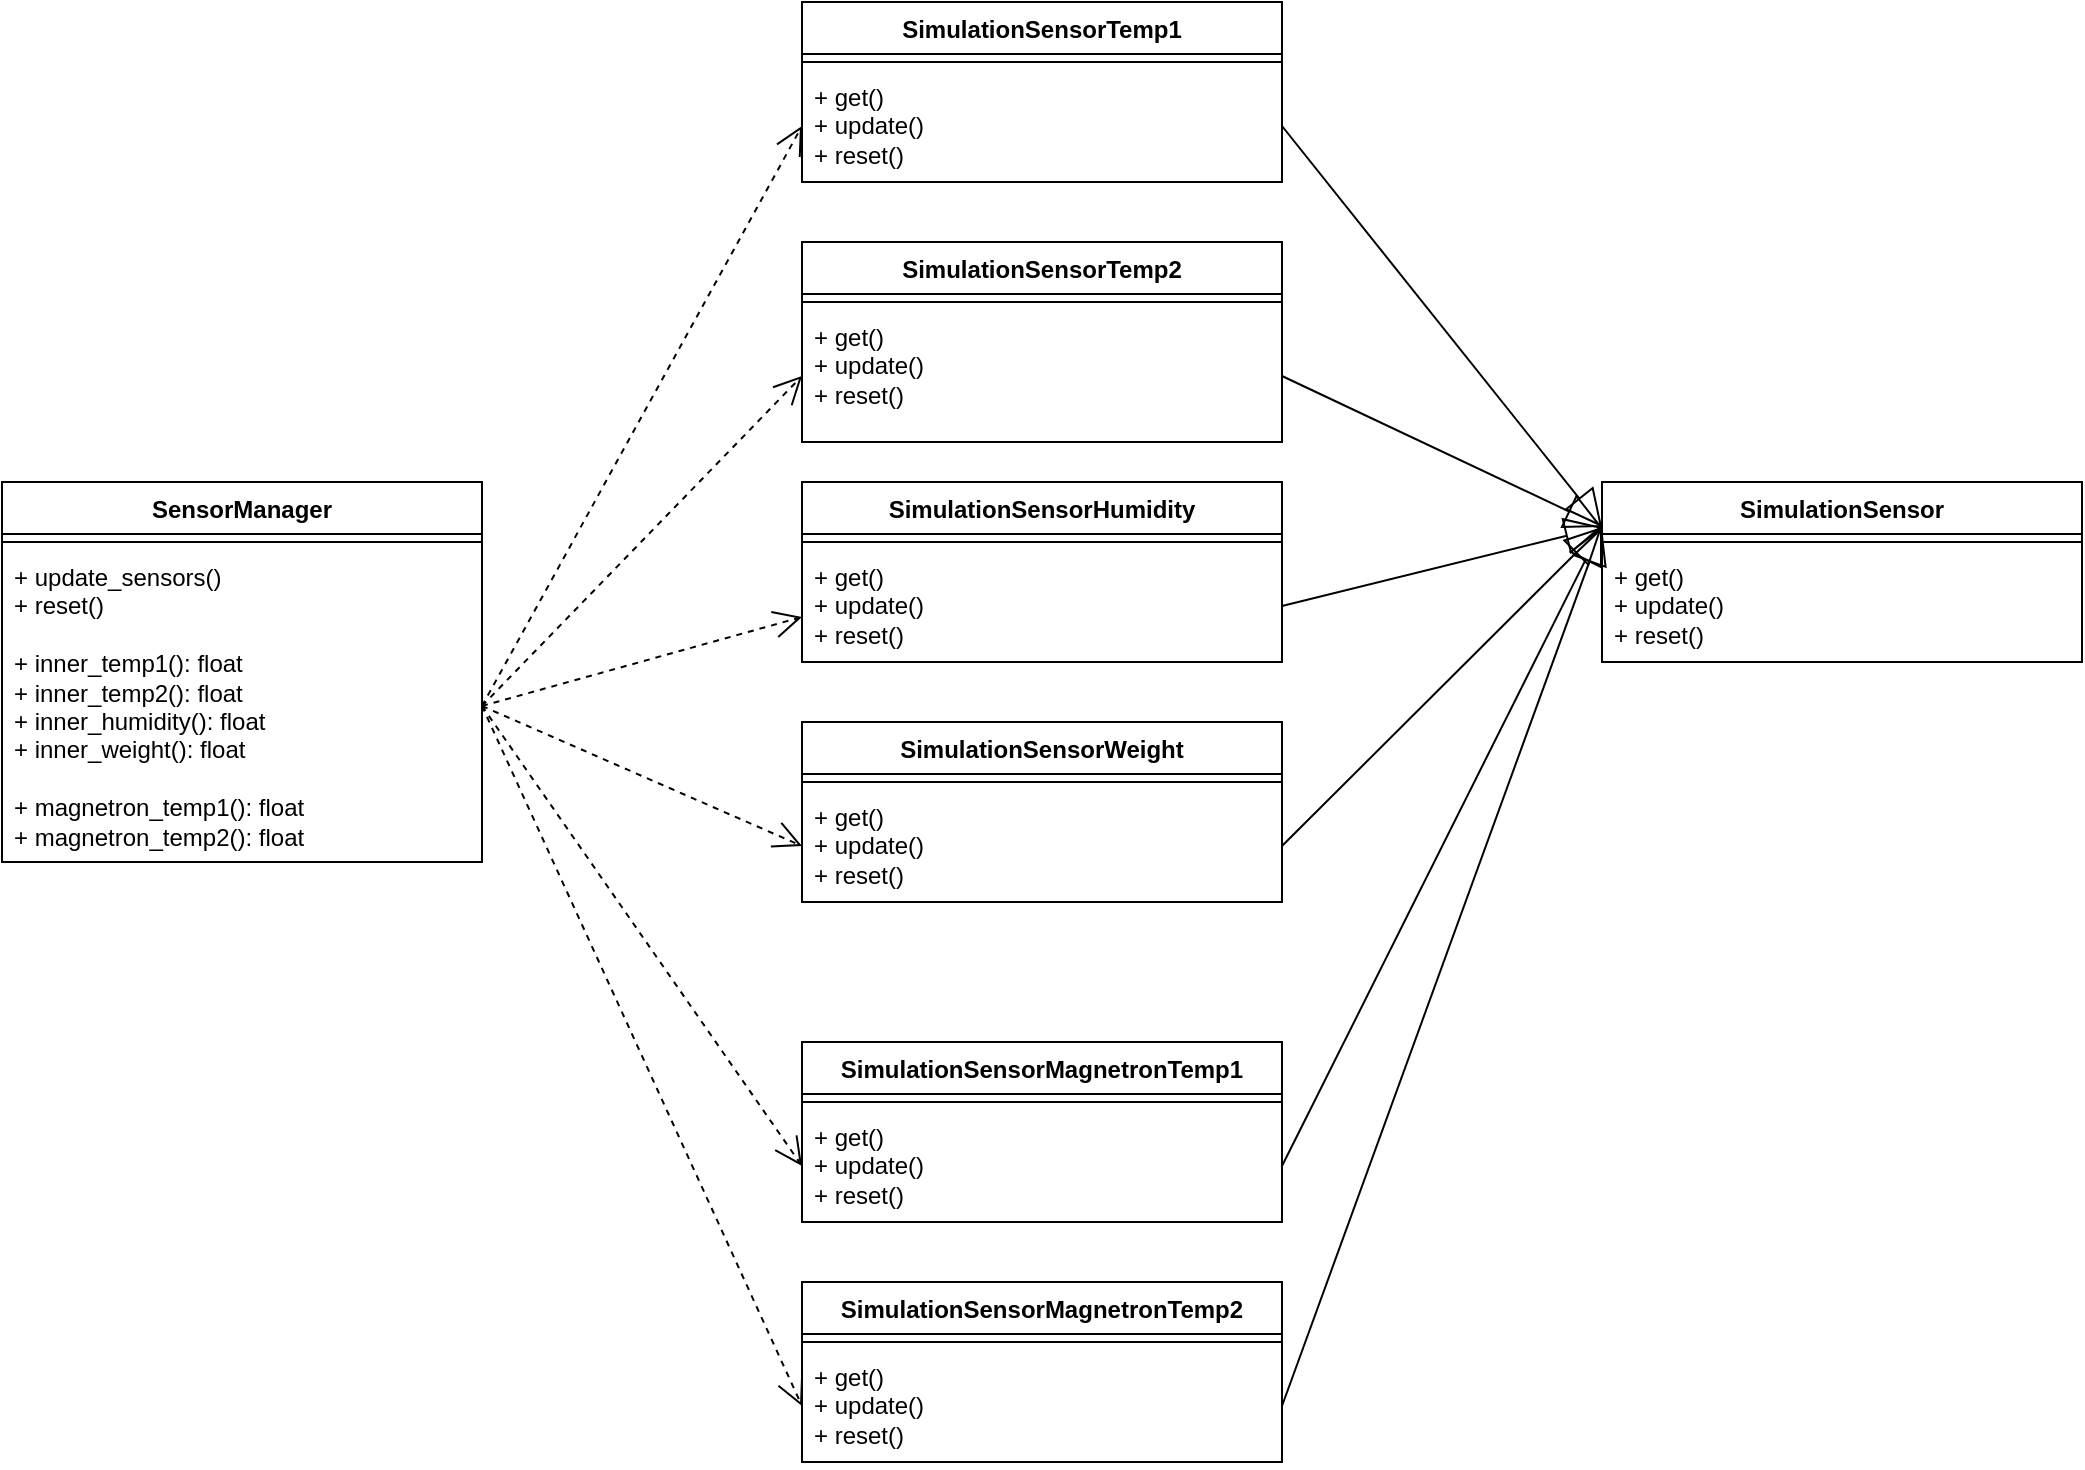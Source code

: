 <mxfile version="27.1.3">
  <diagram name="Page-1" id="7vDp-ZLNi6fbdm9bJgIu">
    <mxGraphModel dx="1395" dy="888" grid="1" gridSize="10" guides="1" tooltips="1" connect="1" arrows="1" fold="1" page="1" pageScale="1" pageWidth="1654" pageHeight="2336" math="0" shadow="0">
      <root>
        <mxCell id="0" />
        <mxCell id="1" parent="0" />
        <mxCell id="HUB114z-Lg2DmD3fIi0h-1" value="SensorManager" style="swimlane;fontStyle=1;align=center;verticalAlign=top;childLayout=stackLayout;horizontal=1;startSize=26;horizontalStack=0;resizeParent=1;resizeParentMax=0;resizeLast=0;collapsible=1;marginBottom=0;whiteSpace=wrap;html=1;" vertex="1" parent="1">
          <mxGeometry x="200" y="280" width="240" height="190" as="geometry" />
        </mxCell>
        <mxCell id="HUB114z-Lg2DmD3fIi0h-3" value="" style="line;strokeWidth=1;fillColor=none;align=left;verticalAlign=middle;spacingTop=-1;spacingLeft=3;spacingRight=3;rotatable=0;labelPosition=right;points=[];portConstraint=eastwest;strokeColor=inherit;" vertex="1" parent="HUB114z-Lg2DmD3fIi0h-1">
          <mxGeometry y="26" width="240" height="8" as="geometry" />
        </mxCell>
        <mxCell id="HUB114z-Lg2DmD3fIi0h-4" value="&lt;div&gt;+ update_sensors()&lt;/div&gt;&lt;div&gt;+ reset()&lt;/div&gt;&lt;div&gt;&lt;br&gt;&lt;/div&gt;&lt;div&gt;+ inner_temp1(): float&lt;/div&gt;&lt;div&gt;&lt;div&gt;+ inner_temp2(): float&lt;/div&gt;&lt;div&gt;&lt;div&gt;+ inner_humidity(): float&lt;/div&gt;&lt;div&gt;+ inner_weight(): float&lt;/div&gt;&lt;div&gt;&lt;br&gt;&lt;div&gt;&lt;div&gt;+ magnetron_temp1(): float&lt;div&gt;+ magnetron_temp2(): float&lt;/div&gt;&lt;/div&gt;&lt;/div&gt;&lt;/div&gt;&lt;/div&gt;&lt;/div&gt;" style="text;strokeColor=none;fillColor=none;align=left;verticalAlign=top;spacingLeft=4;spacingRight=4;overflow=hidden;rotatable=0;points=[[0,0.5],[1,0.5]];portConstraint=eastwest;whiteSpace=wrap;html=1;" vertex="1" parent="HUB114z-Lg2DmD3fIi0h-1">
          <mxGeometry y="34" width="240" height="156" as="geometry" />
        </mxCell>
        <mxCell id="HUB114z-Lg2DmD3fIi0h-5" value="SimulationSensorTemp1" style="swimlane;fontStyle=1;align=center;verticalAlign=top;childLayout=stackLayout;horizontal=1;startSize=26;horizontalStack=0;resizeParent=1;resizeParentMax=0;resizeLast=0;collapsible=1;marginBottom=0;whiteSpace=wrap;html=1;" vertex="1" parent="1">
          <mxGeometry x="600" y="40" width="240" height="90" as="geometry" />
        </mxCell>
        <mxCell id="HUB114z-Lg2DmD3fIi0h-6" value="" style="line;strokeWidth=1;fillColor=none;align=left;verticalAlign=middle;spacingTop=-1;spacingLeft=3;spacingRight=3;rotatable=0;labelPosition=right;points=[];portConstraint=eastwest;strokeColor=inherit;" vertex="1" parent="HUB114z-Lg2DmD3fIi0h-5">
          <mxGeometry y="26" width="240" height="8" as="geometry" />
        </mxCell>
        <mxCell id="HUB114z-Lg2DmD3fIi0h-7" value="&lt;div&gt;+ get()&lt;/div&gt;&lt;div&gt;+ update()&lt;/div&gt;&lt;div&gt;+ reset()&lt;/div&gt;" style="text;strokeColor=none;fillColor=none;align=left;verticalAlign=top;spacingLeft=4;spacingRight=4;overflow=hidden;rotatable=0;points=[[0,0.5],[1,0.5]];portConstraint=eastwest;whiteSpace=wrap;html=1;" vertex="1" parent="HUB114z-Lg2DmD3fIi0h-5">
          <mxGeometry y="34" width="240" height="56" as="geometry" />
        </mxCell>
        <mxCell id="HUB114z-Lg2DmD3fIi0h-8" value="SimulationSensorTemp2" style="swimlane;fontStyle=1;align=center;verticalAlign=top;childLayout=stackLayout;horizontal=1;startSize=26;horizontalStack=0;resizeParent=1;resizeParentMax=0;resizeLast=0;collapsible=1;marginBottom=0;whiteSpace=wrap;html=1;" vertex="1" parent="1">
          <mxGeometry x="600" y="160" width="240" height="100" as="geometry" />
        </mxCell>
        <mxCell id="HUB114z-Lg2DmD3fIi0h-9" value="" style="line;strokeWidth=1;fillColor=none;align=left;verticalAlign=middle;spacingTop=-1;spacingLeft=3;spacingRight=3;rotatable=0;labelPosition=right;points=[];portConstraint=eastwest;strokeColor=inherit;" vertex="1" parent="HUB114z-Lg2DmD3fIi0h-8">
          <mxGeometry y="26" width="240" height="8" as="geometry" />
        </mxCell>
        <mxCell id="HUB114z-Lg2DmD3fIi0h-10" value="&lt;div&gt;+ get()&lt;/div&gt;&lt;div&gt;+ update()&lt;/div&gt;&lt;div&gt;+ reset()&lt;/div&gt;" style="text;strokeColor=none;fillColor=none;align=left;verticalAlign=top;spacingLeft=4;spacingRight=4;overflow=hidden;rotatable=0;points=[[0,0.5],[1,0.5]];portConstraint=eastwest;whiteSpace=wrap;html=1;" vertex="1" parent="HUB114z-Lg2DmD3fIi0h-8">
          <mxGeometry y="34" width="240" height="66" as="geometry" />
        </mxCell>
        <mxCell id="HUB114z-Lg2DmD3fIi0h-11" value="SimulationSensorHumidity" style="swimlane;fontStyle=1;align=center;verticalAlign=top;childLayout=stackLayout;horizontal=1;startSize=26;horizontalStack=0;resizeParent=1;resizeParentMax=0;resizeLast=0;collapsible=1;marginBottom=0;whiteSpace=wrap;html=1;" vertex="1" parent="1">
          <mxGeometry x="600" y="280" width="240" height="90" as="geometry" />
        </mxCell>
        <mxCell id="HUB114z-Lg2DmD3fIi0h-12" value="" style="line;strokeWidth=1;fillColor=none;align=left;verticalAlign=middle;spacingTop=-1;spacingLeft=3;spacingRight=3;rotatable=0;labelPosition=right;points=[];portConstraint=eastwest;strokeColor=inherit;" vertex="1" parent="HUB114z-Lg2DmD3fIi0h-11">
          <mxGeometry y="26" width="240" height="8" as="geometry" />
        </mxCell>
        <mxCell id="HUB114z-Lg2DmD3fIi0h-13" value="&lt;div&gt;+ get()&lt;/div&gt;&lt;div&gt;+ update()&lt;/div&gt;&lt;div&gt;+ reset()&lt;/div&gt;" style="text;strokeColor=none;fillColor=none;align=left;verticalAlign=top;spacingLeft=4;spacingRight=4;overflow=hidden;rotatable=0;points=[[0,0.5],[1,0.5]];portConstraint=eastwest;whiteSpace=wrap;html=1;" vertex="1" parent="HUB114z-Lg2DmD3fIi0h-11">
          <mxGeometry y="34" width="240" height="56" as="geometry" />
        </mxCell>
        <mxCell id="HUB114z-Lg2DmD3fIi0h-14" value="SimulationSensorWeight" style="swimlane;fontStyle=1;align=center;verticalAlign=top;childLayout=stackLayout;horizontal=1;startSize=26;horizontalStack=0;resizeParent=1;resizeParentMax=0;resizeLast=0;collapsible=1;marginBottom=0;whiteSpace=wrap;html=1;" vertex="1" parent="1">
          <mxGeometry x="600" y="400" width="240" height="90" as="geometry" />
        </mxCell>
        <mxCell id="HUB114z-Lg2DmD3fIi0h-15" value="" style="line;strokeWidth=1;fillColor=none;align=left;verticalAlign=middle;spacingTop=-1;spacingLeft=3;spacingRight=3;rotatable=0;labelPosition=right;points=[];portConstraint=eastwest;strokeColor=inherit;" vertex="1" parent="HUB114z-Lg2DmD3fIi0h-14">
          <mxGeometry y="26" width="240" height="8" as="geometry" />
        </mxCell>
        <mxCell id="HUB114z-Lg2DmD3fIi0h-16" value="&lt;div&gt;+ get()&lt;/div&gt;&lt;div&gt;+ update()&lt;/div&gt;&lt;div&gt;+ reset()&lt;/div&gt;" style="text;strokeColor=none;fillColor=none;align=left;verticalAlign=top;spacingLeft=4;spacingRight=4;overflow=hidden;rotatable=0;points=[[0,0.5],[1,0.5]];portConstraint=eastwest;whiteSpace=wrap;html=1;" vertex="1" parent="HUB114z-Lg2DmD3fIi0h-14">
          <mxGeometry y="34" width="240" height="56" as="geometry" />
        </mxCell>
        <mxCell id="HUB114z-Lg2DmD3fIi0h-17" value="SimulationSensorMagnetronTemp1" style="swimlane;fontStyle=1;align=center;verticalAlign=top;childLayout=stackLayout;horizontal=1;startSize=26;horizontalStack=0;resizeParent=1;resizeParentMax=0;resizeLast=0;collapsible=1;marginBottom=0;whiteSpace=wrap;html=1;" vertex="1" parent="1">
          <mxGeometry x="600" y="560" width="240" height="90" as="geometry" />
        </mxCell>
        <mxCell id="HUB114z-Lg2DmD3fIi0h-18" value="" style="line;strokeWidth=1;fillColor=none;align=left;verticalAlign=middle;spacingTop=-1;spacingLeft=3;spacingRight=3;rotatable=0;labelPosition=right;points=[];portConstraint=eastwest;strokeColor=inherit;" vertex="1" parent="HUB114z-Lg2DmD3fIi0h-17">
          <mxGeometry y="26" width="240" height="8" as="geometry" />
        </mxCell>
        <mxCell id="HUB114z-Lg2DmD3fIi0h-19" value="&lt;div&gt;+ get()&lt;/div&gt;&lt;div&gt;+ update()&lt;/div&gt;&lt;div&gt;+ reset()&lt;/div&gt;" style="text;strokeColor=none;fillColor=none;align=left;verticalAlign=top;spacingLeft=4;spacingRight=4;overflow=hidden;rotatable=0;points=[[0,0.5],[1,0.5]];portConstraint=eastwest;whiteSpace=wrap;html=1;" vertex="1" parent="HUB114z-Lg2DmD3fIi0h-17">
          <mxGeometry y="34" width="240" height="56" as="geometry" />
        </mxCell>
        <mxCell id="HUB114z-Lg2DmD3fIi0h-21" value="&lt;div&gt;SimulationSensorMagnetronTemp2&lt;/div&gt;" style="swimlane;fontStyle=1;align=center;verticalAlign=top;childLayout=stackLayout;horizontal=1;startSize=26;horizontalStack=0;resizeParent=1;resizeParentMax=0;resizeLast=0;collapsible=1;marginBottom=0;whiteSpace=wrap;html=1;" vertex="1" parent="1">
          <mxGeometry x="600" y="680" width="240" height="90" as="geometry" />
        </mxCell>
        <mxCell id="HUB114z-Lg2DmD3fIi0h-22" value="" style="line;strokeWidth=1;fillColor=none;align=left;verticalAlign=middle;spacingTop=-1;spacingLeft=3;spacingRight=3;rotatable=0;labelPosition=right;points=[];portConstraint=eastwest;strokeColor=inherit;" vertex="1" parent="HUB114z-Lg2DmD3fIi0h-21">
          <mxGeometry y="26" width="240" height="8" as="geometry" />
        </mxCell>
        <mxCell id="HUB114z-Lg2DmD3fIi0h-23" value="&lt;div&gt;+ get()&lt;/div&gt;&lt;div&gt;+ update()&lt;/div&gt;&lt;div&gt;+ reset()&lt;/div&gt;" style="text;strokeColor=none;fillColor=none;align=left;verticalAlign=top;spacingLeft=4;spacingRight=4;overflow=hidden;rotatable=0;points=[[0,0.5],[1,0.5]];portConstraint=eastwest;whiteSpace=wrap;html=1;" vertex="1" parent="HUB114z-Lg2DmD3fIi0h-21">
          <mxGeometry y="34" width="240" height="56" as="geometry" />
        </mxCell>
        <mxCell id="HUB114z-Lg2DmD3fIi0h-24" value="SimulationSensor" style="swimlane;fontStyle=1;align=center;verticalAlign=top;childLayout=stackLayout;horizontal=1;startSize=26;horizontalStack=0;resizeParent=1;resizeParentMax=0;resizeLast=0;collapsible=1;marginBottom=0;whiteSpace=wrap;html=1;" vertex="1" parent="1">
          <mxGeometry x="1000" y="280" width="240" height="90" as="geometry" />
        </mxCell>
        <mxCell id="HUB114z-Lg2DmD3fIi0h-25" value="" style="line;strokeWidth=1;fillColor=none;align=left;verticalAlign=middle;spacingTop=-1;spacingLeft=3;spacingRight=3;rotatable=0;labelPosition=right;points=[];portConstraint=eastwest;strokeColor=inherit;" vertex="1" parent="HUB114z-Lg2DmD3fIi0h-24">
          <mxGeometry y="26" width="240" height="8" as="geometry" />
        </mxCell>
        <mxCell id="HUB114z-Lg2DmD3fIi0h-26" value="&lt;div&gt;+ get()&lt;/div&gt;&lt;div&gt;+ update()&lt;/div&gt;&lt;div&gt;+ reset()&lt;/div&gt;" style="text;strokeColor=none;fillColor=none;align=left;verticalAlign=top;spacingLeft=4;spacingRight=4;overflow=hidden;rotatable=0;points=[[0,0.5],[1,0.5]];portConstraint=eastwest;whiteSpace=wrap;html=1;" vertex="1" parent="HUB114z-Lg2DmD3fIi0h-24">
          <mxGeometry y="34" width="240" height="56" as="geometry" />
        </mxCell>
        <mxCell id="HUB114z-Lg2DmD3fIi0h-27" value="" style="endArrow=open;endSize=12;dashed=1;html=1;rounded=0;exitX=1;exitY=0.5;exitDx=0;exitDy=0;entryX=0;entryY=0.5;entryDx=0;entryDy=0;" edge="1" parent="1" source="HUB114z-Lg2DmD3fIi0h-4" target="HUB114z-Lg2DmD3fIi0h-7">
          <mxGeometry width="160" relative="1" as="geometry">
            <mxPoint x="480" y="300" as="sourcePoint" />
            <mxPoint x="740" y="330" as="targetPoint" />
          </mxGeometry>
        </mxCell>
        <mxCell id="HUB114z-Lg2DmD3fIi0h-29" value="" style="endArrow=open;endSize=12;dashed=1;html=1;rounded=0;exitX=1;exitY=0.5;exitDx=0;exitDy=0;entryX=0;entryY=0.5;entryDx=0;entryDy=0;" edge="1" parent="1" source="HUB114z-Lg2DmD3fIi0h-4" target="HUB114z-Lg2DmD3fIi0h-10">
          <mxGeometry width="160" relative="1" as="geometry">
            <mxPoint x="470" y="372" as="sourcePoint" />
            <mxPoint x="708" y="180" as="targetPoint" />
          </mxGeometry>
        </mxCell>
        <mxCell id="HUB114z-Lg2DmD3fIi0h-30" value="" style="endArrow=open;endSize=12;dashed=1;html=1;rounded=0;exitX=1;exitY=0.5;exitDx=0;exitDy=0;entryX=0;entryY=0.75;entryDx=0;entryDy=0;" edge="1" parent="1" source="HUB114z-Lg2DmD3fIi0h-4" target="HUB114z-Lg2DmD3fIi0h-11">
          <mxGeometry width="160" relative="1" as="geometry">
            <mxPoint x="640" y="402" as="sourcePoint" />
            <mxPoint x="878" y="210" as="targetPoint" />
          </mxGeometry>
        </mxCell>
        <mxCell id="HUB114z-Lg2DmD3fIi0h-31" value="" style="endArrow=open;endSize=12;dashed=1;html=1;rounded=0;entryX=0;entryY=0.5;entryDx=0;entryDy=0;exitX=1;exitY=0.5;exitDx=0;exitDy=0;" edge="1" parent="1" source="HUB114z-Lg2DmD3fIi0h-4" target="HUB114z-Lg2DmD3fIi0h-16">
          <mxGeometry width="160" relative="1" as="geometry">
            <mxPoint x="370" y="290" as="sourcePoint" />
            <mxPoint x="778" y="300" as="targetPoint" />
          </mxGeometry>
        </mxCell>
        <mxCell id="HUB114z-Lg2DmD3fIi0h-32" value="" style="endArrow=open;endSize=12;dashed=1;html=1;rounded=0;exitX=1;exitY=0.5;exitDx=0;exitDy=0;entryX=0;entryY=0.5;entryDx=0;entryDy=0;" edge="1" parent="1" source="HUB114z-Lg2DmD3fIi0h-4" target="HUB114z-Lg2DmD3fIi0h-19">
          <mxGeometry width="160" relative="1" as="geometry">
            <mxPoint x="600" y="522" as="sourcePoint" />
            <mxPoint x="838" y="330" as="targetPoint" />
          </mxGeometry>
        </mxCell>
        <mxCell id="HUB114z-Lg2DmD3fIi0h-33" value="" style="endArrow=open;endSize=12;dashed=1;html=1;rounded=0;exitX=1;exitY=0.5;exitDx=0;exitDy=0;entryX=0;entryY=0.5;entryDx=0;entryDy=0;" edge="1" parent="1" source="HUB114z-Lg2DmD3fIi0h-4" target="HUB114z-Lg2DmD3fIi0h-23">
          <mxGeometry width="160" relative="1" as="geometry">
            <mxPoint x="840" y="642" as="sourcePoint" />
            <mxPoint x="1078" y="450" as="targetPoint" />
          </mxGeometry>
        </mxCell>
        <mxCell id="HUB114z-Lg2DmD3fIi0h-34" value="" style="endArrow=block;endSize=16;endFill=0;html=1;rounded=0;exitX=1;exitY=0.5;exitDx=0;exitDy=0;entryX=0;entryY=0.25;entryDx=0;entryDy=0;" edge="1" parent="1" source="HUB114z-Lg2DmD3fIi0h-7" target="HUB114z-Lg2DmD3fIi0h-24">
          <mxGeometry width="160" relative="1" as="geometry">
            <mxPoint x="870" y="330" as="sourcePoint" />
            <mxPoint x="1030" y="330" as="targetPoint" />
          </mxGeometry>
        </mxCell>
        <mxCell id="HUB114z-Lg2DmD3fIi0h-35" value="" style="endArrow=block;endSize=16;endFill=0;html=1;rounded=0;exitX=1;exitY=0.5;exitDx=0;exitDy=0;entryX=0;entryY=0.25;entryDx=0;entryDy=0;" edge="1" parent="1" source="HUB114z-Lg2DmD3fIi0h-10" target="HUB114z-Lg2DmD3fIi0h-24">
          <mxGeometry width="160" relative="1" as="geometry">
            <mxPoint x="1060" y="240" as="sourcePoint" />
            <mxPoint x="1080" y="250" as="targetPoint" />
          </mxGeometry>
        </mxCell>
        <mxCell id="HUB114z-Lg2DmD3fIi0h-36" value="" style="endArrow=block;endSize=16;endFill=0;html=1;rounded=0;exitX=1;exitY=0.5;exitDx=0;exitDy=0;entryX=0;entryY=0.25;entryDx=0;entryDy=0;" edge="1" parent="1" source="HUB114z-Lg2DmD3fIi0h-13" target="HUB114z-Lg2DmD3fIi0h-24">
          <mxGeometry width="160" relative="1" as="geometry">
            <mxPoint x="1100" y="280" as="sourcePoint" />
            <mxPoint x="1340" y="448" as="targetPoint" />
          </mxGeometry>
        </mxCell>
        <mxCell id="HUB114z-Lg2DmD3fIi0h-37" value="" style="endArrow=block;endSize=16;endFill=0;html=1;rounded=0;exitX=1;exitY=0.5;exitDx=0;exitDy=0;entryX=0;entryY=0.25;entryDx=0;entryDy=0;" edge="1" parent="1" source="HUB114z-Lg2DmD3fIi0h-16" target="HUB114z-Lg2DmD3fIi0h-24">
          <mxGeometry width="160" relative="1" as="geometry">
            <mxPoint x="1150" y="340" as="sourcePoint" />
            <mxPoint x="1390" y="508" as="targetPoint" />
          </mxGeometry>
        </mxCell>
        <mxCell id="HUB114z-Lg2DmD3fIi0h-38" value="" style="endArrow=block;endSize=16;endFill=0;html=1;rounded=0;exitX=1;exitY=0.5;exitDx=0;exitDy=0;entryX=0;entryY=0.25;entryDx=0;entryDy=0;" edge="1" parent="1" source="HUB114z-Lg2DmD3fIi0h-19" target="HUB114z-Lg2DmD3fIi0h-24">
          <mxGeometry width="160" relative="1" as="geometry">
            <mxPoint x="1210" y="350" as="sourcePoint" />
            <mxPoint x="1450" y="518" as="targetPoint" />
          </mxGeometry>
        </mxCell>
        <mxCell id="HUB114z-Lg2DmD3fIi0h-39" value="" style="endArrow=block;endSize=16;endFill=0;html=1;rounded=0;exitX=1;exitY=0.5;exitDx=0;exitDy=0;entryX=0;entryY=0.25;entryDx=0;entryDy=0;" edge="1" parent="1" source="HUB114z-Lg2DmD3fIi0h-23" target="HUB114z-Lg2DmD3fIi0h-24">
          <mxGeometry width="160" relative="1" as="geometry">
            <mxPoint x="1090" y="360" as="sourcePoint" />
            <mxPoint x="1330" y="528" as="targetPoint" />
          </mxGeometry>
        </mxCell>
      </root>
    </mxGraphModel>
  </diagram>
</mxfile>
